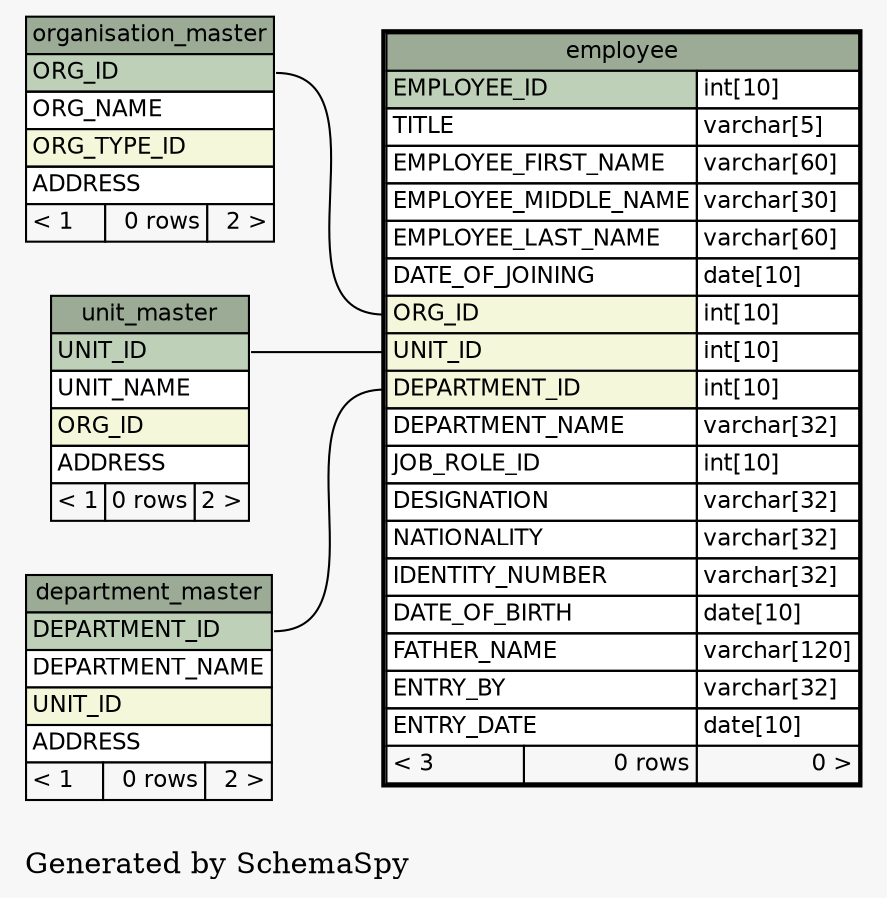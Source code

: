 // dot 2.38.0 on Windows 7 6.1
digraph "oneDegreeRelationshipsGraph" {
  graph [
    rankdir="RL"
    bgcolor="#f7f7f7"
    label="\nGenerated by SchemaSpy"
    labeljust="l"
  ];
  node [
    fontname="Helvetica"
    fontsize="11"
    shape="plaintext"
  ];
  edge [
    arrowsize="0.8"
  ];
  "employee":"DEPARTMENT_ID":w -> "department_master":"DEPARTMENT_ID":e [arrowtail=crowodot arrowhead=none];
  "employee":"ORG_ID":w -> "organisation_master":"ORG_ID":e [arrowtail=crowodot arrowhead=none];
  "employee":"UNIT_ID":w -> "unit_master":"UNIT_ID":e [arrowtail=crowodot arrowhead=none];
  "department_master" [
    label=<
    <TABLE BORDER="0" CELLBORDER="1" CELLSPACING="0" BGCOLOR="#ffffff">
      <TR><TD PORT="department_master.heading" COLSPAN="3" BGCOLOR="#9bab96" ALIGN="CENTER">department_master</TD></TR>
      <TR><TD PORT="DEPARTMENT_ID" COLSPAN="3" BGCOLOR="#bed1b8" ALIGN="LEFT">DEPARTMENT_ID</TD></TR>
      <TR><TD PORT="DEPARTMENT_NAME" COLSPAN="3" ALIGN="LEFT">DEPARTMENT_NAME</TD></TR>
      <TR><TD PORT="UNIT_ID" COLSPAN="3" BGCOLOR="#f4f7da" ALIGN="LEFT">UNIT_ID</TD></TR>
      <TR><TD PORT="ADDRESS" COLSPAN="3" ALIGN="LEFT">ADDRESS</TD></TR>
      <TR><TD ALIGN="LEFT" BGCOLOR="#f7f7f7">&lt; 1</TD><TD ALIGN="RIGHT" BGCOLOR="#f7f7f7">0 rows</TD><TD ALIGN="RIGHT" BGCOLOR="#f7f7f7">2 &gt;</TD></TR>
    </TABLE>>
    URL="department_master.html#graph"
    tooltip="department_master"
  ];
  "employee" [
    label=<
    <TABLE BORDER="2" CELLBORDER="1" CELLSPACING="0" BGCOLOR="#ffffff">
      <TR><TD PORT="employee.heading" COLSPAN="3" BGCOLOR="#9bab96" ALIGN="CENTER">employee</TD></TR>
      <TR><TD PORT="EMPLOYEE_ID" COLSPAN="2" BGCOLOR="#bed1b8" ALIGN="LEFT">EMPLOYEE_ID</TD><TD PORT="EMPLOYEE_ID.type" ALIGN="LEFT">int[10]</TD></TR>
      <TR><TD PORT="TITLE" COLSPAN="2" ALIGN="LEFT">TITLE</TD><TD PORT="TITLE.type" ALIGN="LEFT">varchar[5]</TD></TR>
      <TR><TD PORT="EMPLOYEE_FIRST_NAME" COLSPAN="2" ALIGN="LEFT">EMPLOYEE_FIRST_NAME</TD><TD PORT="EMPLOYEE_FIRST_NAME.type" ALIGN="LEFT">varchar[60]</TD></TR>
      <TR><TD PORT="EMPLOYEE_MIDDLE_NAME" COLSPAN="2" ALIGN="LEFT">EMPLOYEE_MIDDLE_NAME</TD><TD PORT="EMPLOYEE_MIDDLE_NAME.type" ALIGN="LEFT">varchar[30]</TD></TR>
      <TR><TD PORT="EMPLOYEE_LAST_NAME" COLSPAN="2" ALIGN="LEFT">EMPLOYEE_LAST_NAME</TD><TD PORT="EMPLOYEE_LAST_NAME.type" ALIGN="LEFT">varchar[60]</TD></TR>
      <TR><TD PORT="DATE_OF_JOINING" COLSPAN="2" ALIGN="LEFT">DATE_OF_JOINING</TD><TD PORT="DATE_OF_JOINING.type" ALIGN="LEFT">date[10]</TD></TR>
      <TR><TD PORT="ORG_ID" COLSPAN="2" BGCOLOR="#f4f7da" ALIGN="LEFT">ORG_ID</TD><TD PORT="ORG_ID.type" ALIGN="LEFT">int[10]</TD></TR>
      <TR><TD PORT="UNIT_ID" COLSPAN="2" BGCOLOR="#f4f7da" ALIGN="LEFT">UNIT_ID</TD><TD PORT="UNIT_ID.type" ALIGN="LEFT">int[10]</TD></TR>
      <TR><TD PORT="DEPARTMENT_ID" COLSPAN="2" BGCOLOR="#f4f7da" ALIGN="LEFT">DEPARTMENT_ID</TD><TD PORT="DEPARTMENT_ID.type" ALIGN="LEFT">int[10]</TD></TR>
      <TR><TD PORT="DEPARTMENT_NAME" COLSPAN="2" ALIGN="LEFT">DEPARTMENT_NAME</TD><TD PORT="DEPARTMENT_NAME.type" ALIGN="LEFT">varchar[32]</TD></TR>
      <TR><TD PORT="JOB_ROLE_ID" COLSPAN="2" ALIGN="LEFT">JOB_ROLE_ID</TD><TD PORT="JOB_ROLE_ID.type" ALIGN="LEFT">int[10]</TD></TR>
      <TR><TD PORT="DESIGNATION" COLSPAN="2" ALIGN="LEFT">DESIGNATION</TD><TD PORT="DESIGNATION.type" ALIGN="LEFT">varchar[32]</TD></TR>
      <TR><TD PORT="NATIONALITY" COLSPAN="2" ALIGN="LEFT">NATIONALITY</TD><TD PORT="NATIONALITY.type" ALIGN="LEFT">varchar[32]</TD></TR>
      <TR><TD PORT="IDENTITY_NUMBER" COLSPAN="2" ALIGN="LEFT">IDENTITY_NUMBER</TD><TD PORT="IDENTITY_NUMBER.type" ALIGN="LEFT">varchar[32]</TD></TR>
      <TR><TD PORT="DATE_OF_BIRTH" COLSPAN="2" ALIGN="LEFT">DATE_OF_BIRTH</TD><TD PORT="DATE_OF_BIRTH.type" ALIGN="LEFT">date[10]</TD></TR>
      <TR><TD PORT="FATHER_NAME" COLSPAN="2" ALIGN="LEFT">FATHER_NAME</TD><TD PORT="FATHER_NAME.type" ALIGN="LEFT">varchar[120]</TD></TR>
      <TR><TD PORT="ENTRY_BY" COLSPAN="2" ALIGN="LEFT">ENTRY_BY</TD><TD PORT="ENTRY_BY.type" ALIGN="LEFT">varchar[32]</TD></TR>
      <TR><TD PORT="ENTRY_DATE" COLSPAN="2" ALIGN="LEFT">ENTRY_DATE</TD><TD PORT="ENTRY_DATE.type" ALIGN="LEFT">date[10]</TD></TR>
      <TR><TD ALIGN="LEFT" BGCOLOR="#f7f7f7">&lt; 3</TD><TD ALIGN="RIGHT" BGCOLOR="#f7f7f7">0 rows</TD><TD ALIGN="RIGHT" BGCOLOR="#f7f7f7">0 &gt;</TD></TR>
    </TABLE>>
    URL="employee.html#"
    tooltip="employee"
  ];
  "organisation_master" [
    label=<
    <TABLE BORDER="0" CELLBORDER="1" CELLSPACING="0" BGCOLOR="#ffffff">
      <TR><TD PORT="organisation_master.heading" COLSPAN="3" BGCOLOR="#9bab96" ALIGN="CENTER">organisation_master</TD></TR>
      <TR><TD PORT="ORG_ID" COLSPAN="3" BGCOLOR="#bed1b8" ALIGN="LEFT">ORG_ID</TD></TR>
      <TR><TD PORT="ORG_NAME" COLSPAN="3" ALIGN="LEFT">ORG_NAME</TD></TR>
      <TR><TD PORT="ORG_TYPE_ID" COLSPAN="3" BGCOLOR="#f4f7da" ALIGN="LEFT">ORG_TYPE_ID</TD></TR>
      <TR><TD PORT="ADDRESS" COLSPAN="3" ALIGN="LEFT">ADDRESS</TD></TR>
      <TR><TD ALIGN="LEFT" BGCOLOR="#f7f7f7">&lt; 1</TD><TD ALIGN="RIGHT" BGCOLOR="#f7f7f7">0 rows</TD><TD ALIGN="RIGHT" BGCOLOR="#f7f7f7">2 &gt;</TD></TR>
    </TABLE>>
    URL="organisation_master.html#graph"
    tooltip="organisation_master"
  ];
  "unit_master" [
    label=<
    <TABLE BORDER="0" CELLBORDER="1" CELLSPACING="0" BGCOLOR="#ffffff">
      <TR><TD PORT="unit_master.heading" COLSPAN="3" BGCOLOR="#9bab96" ALIGN="CENTER">unit_master</TD></TR>
      <TR><TD PORT="UNIT_ID" COLSPAN="3" BGCOLOR="#bed1b8" ALIGN="LEFT">UNIT_ID</TD></TR>
      <TR><TD PORT="UNIT_NAME" COLSPAN="3" ALIGN="LEFT">UNIT_NAME</TD></TR>
      <TR><TD PORT="ORG_ID" COLSPAN="3" BGCOLOR="#f4f7da" ALIGN="LEFT">ORG_ID</TD></TR>
      <TR><TD PORT="ADDRESS" COLSPAN="3" ALIGN="LEFT">ADDRESS</TD></TR>
      <TR><TD ALIGN="LEFT" BGCOLOR="#f7f7f7">&lt; 1</TD><TD ALIGN="RIGHT" BGCOLOR="#f7f7f7">0 rows</TD><TD ALIGN="RIGHT" BGCOLOR="#f7f7f7">2 &gt;</TD></TR>
    </TABLE>>
    URL="unit_master.html#graph"
    tooltip="unit_master"
  ];
}
